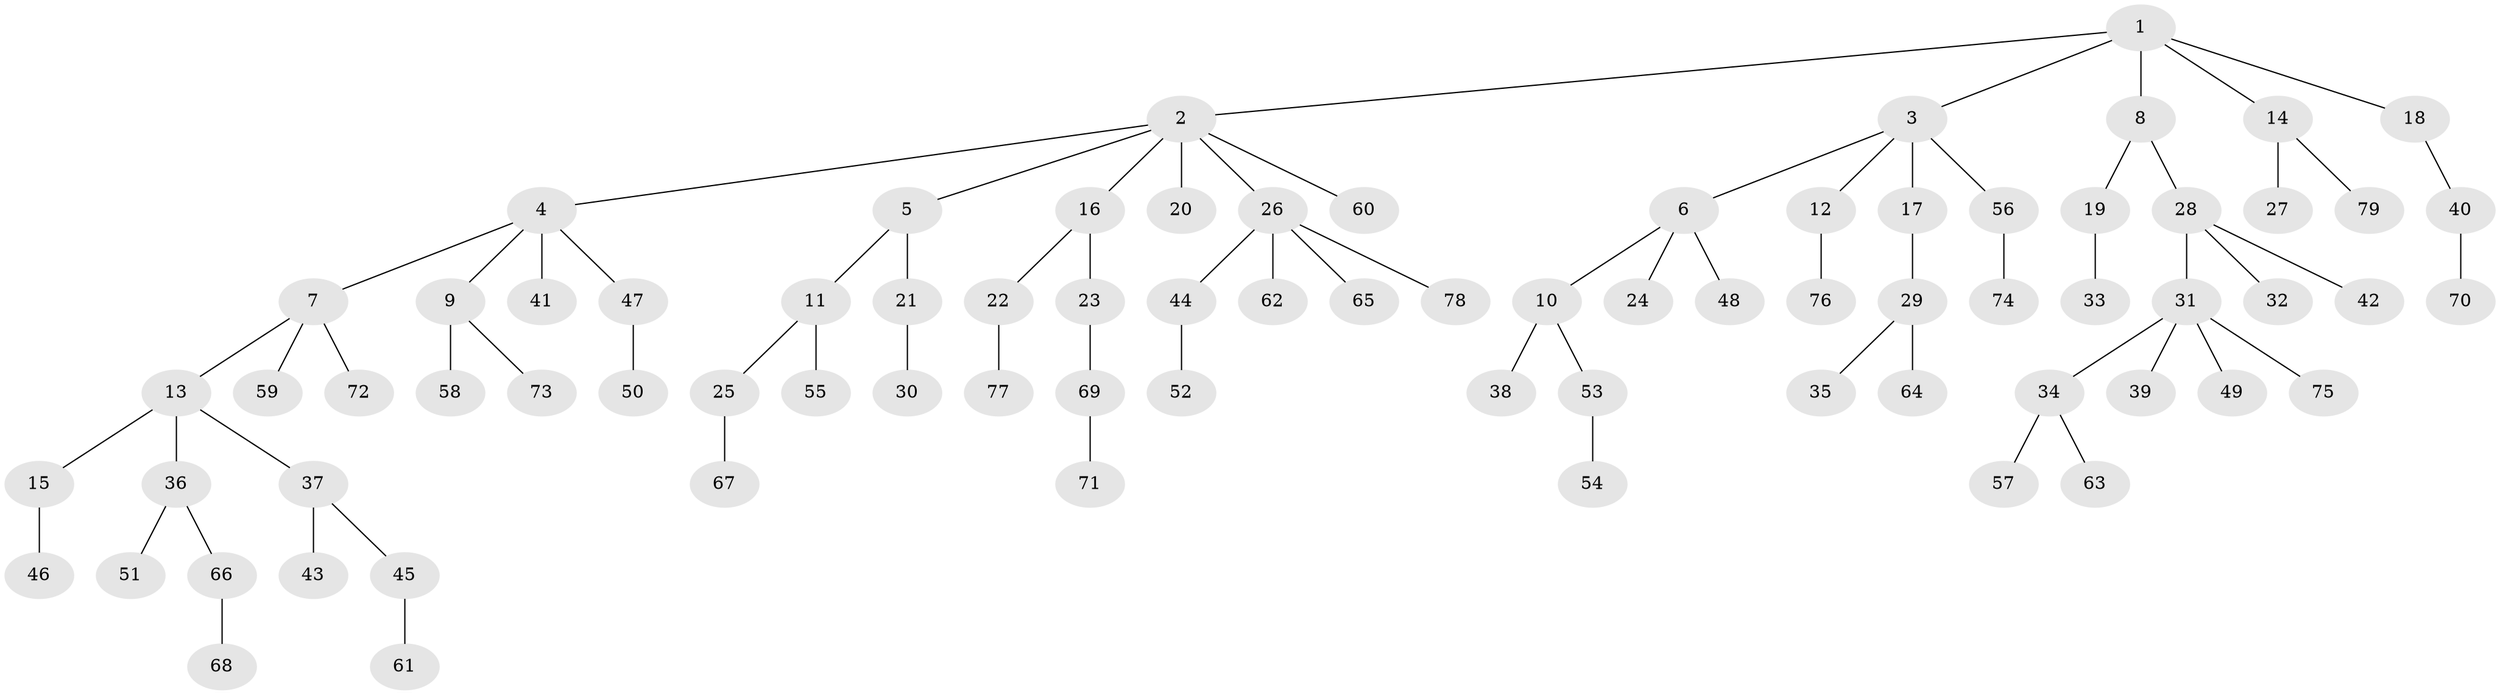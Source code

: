 // Generated by graph-tools (version 1.1) at 2025/52/03/09/25 04:52:28]
// undirected, 79 vertices, 78 edges
graph export_dot {
graph [start="1"]
  node [color=gray90,style=filled];
  1;
  2;
  3;
  4;
  5;
  6;
  7;
  8;
  9;
  10;
  11;
  12;
  13;
  14;
  15;
  16;
  17;
  18;
  19;
  20;
  21;
  22;
  23;
  24;
  25;
  26;
  27;
  28;
  29;
  30;
  31;
  32;
  33;
  34;
  35;
  36;
  37;
  38;
  39;
  40;
  41;
  42;
  43;
  44;
  45;
  46;
  47;
  48;
  49;
  50;
  51;
  52;
  53;
  54;
  55;
  56;
  57;
  58;
  59;
  60;
  61;
  62;
  63;
  64;
  65;
  66;
  67;
  68;
  69;
  70;
  71;
  72;
  73;
  74;
  75;
  76;
  77;
  78;
  79;
  1 -- 2;
  1 -- 3;
  1 -- 8;
  1 -- 14;
  1 -- 18;
  2 -- 4;
  2 -- 5;
  2 -- 16;
  2 -- 20;
  2 -- 26;
  2 -- 60;
  3 -- 6;
  3 -- 12;
  3 -- 17;
  3 -- 56;
  4 -- 7;
  4 -- 9;
  4 -- 41;
  4 -- 47;
  5 -- 11;
  5 -- 21;
  6 -- 10;
  6 -- 24;
  6 -- 48;
  7 -- 13;
  7 -- 59;
  7 -- 72;
  8 -- 19;
  8 -- 28;
  9 -- 58;
  9 -- 73;
  10 -- 38;
  10 -- 53;
  11 -- 25;
  11 -- 55;
  12 -- 76;
  13 -- 15;
  13 -- 36;
  13 -- 37;
  14 -- 27;
  14 -- 79;
  15 -- 46;
  16 -- 22;
  16 -- 23;
  17 -- 29;
  18 -- 40;
  19 -- 33;
  21 -- 30;
  22 -- 77;
  23 -- 69;
  25 -- 67;
  26 -- 44;
  26 -- 62;
  26 -- 65;
  26 -- 78;
  28 -- 31;
  28 -- 32;
  28 -- 42;
  29 -- 35;
  29 -- 64;
  31 -- 34;
  31 -- 39;
  31 -- 49;
  31 -- 75;
  34 -- 57;
  34 -- 63;
  36 -- 51;
  36 -- 66;
  37 -- 43;
  37 -- 45;
  40 -- 70;
  44 -- 52;
  45 -- 61;
  47 -- 50;
  53 -- 54;
  56 -- 74;
  66 -- 68;
  69 -- 71;
}
